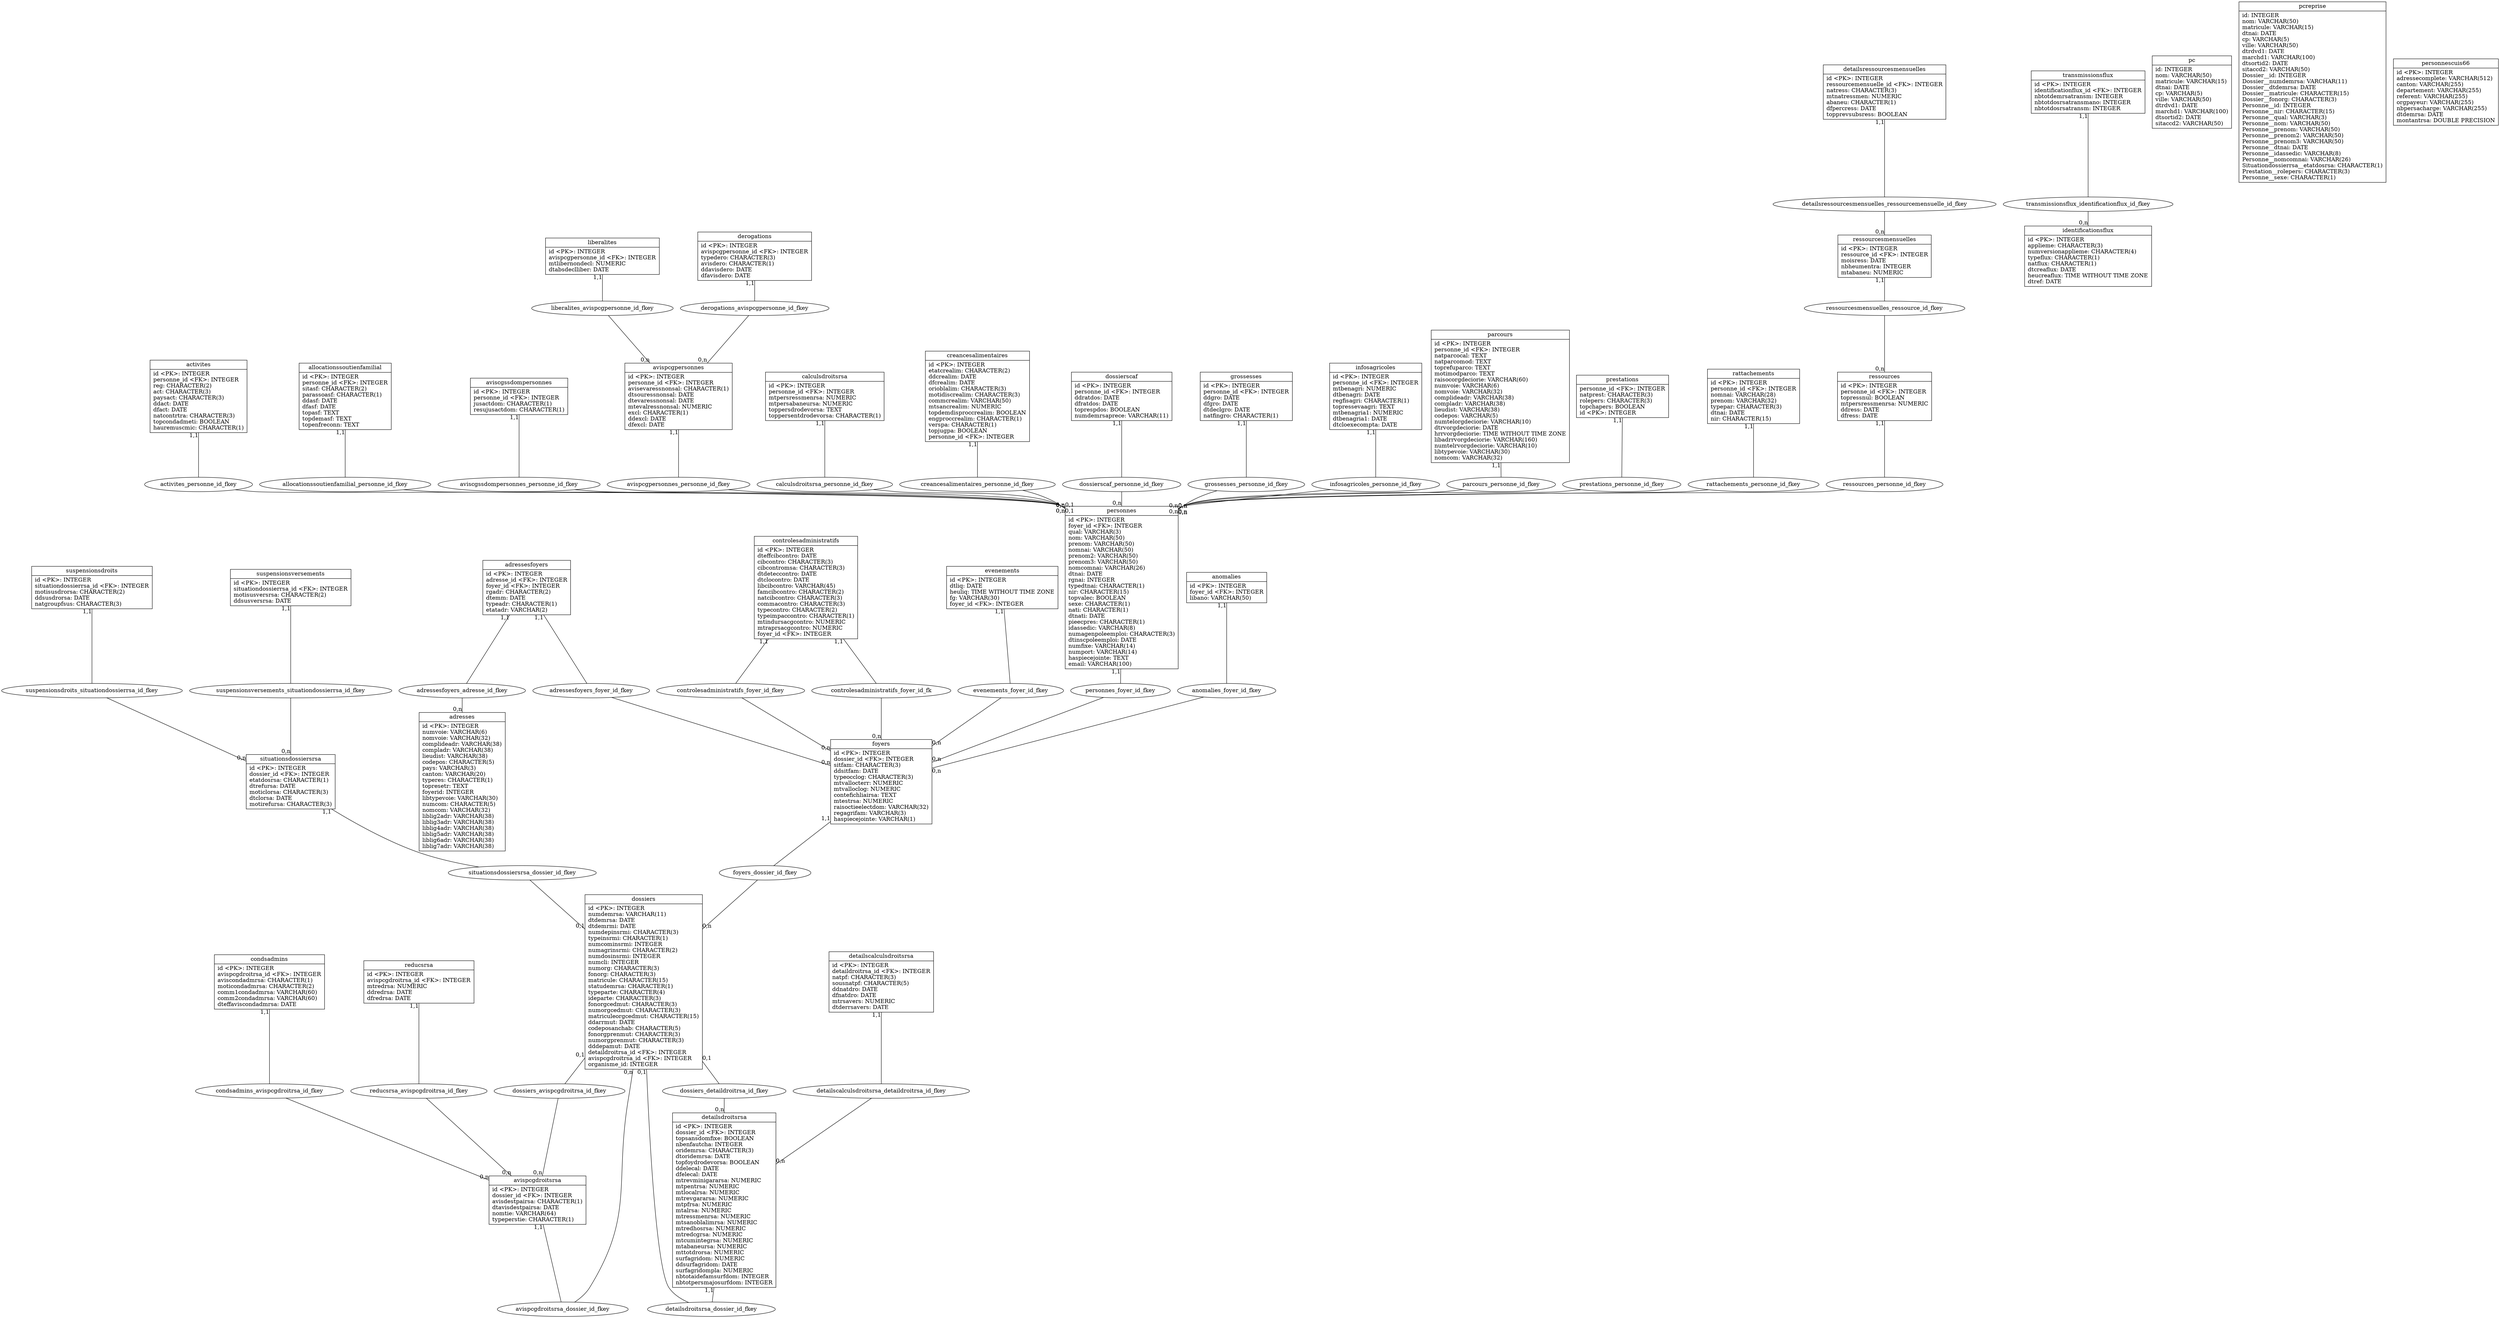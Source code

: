 digraph G {
	"activites" [label="{activites|id &lt;PK&gt;: INTEGER\lpersonne_id &lt;FK&gt;: INTEGER\lreg: CHARACTER(2)\lact: CHARACTER(3)\lpaysact: CHARACTER(3)\lddact: DATE\ldfact: DATE\lnatcontrtra: CHARACTER(3)\ltopcondadmeti: BOOLEAN\lhauremuscmic: CHARACTER(1)\l}", shape=record];
	"adresses" [label="{adresses|id &lt;PK&gt;: INTEGER\lnumvoie: VARCHAR(6)\lnomvoie: VARCHAR(32)\lcomplideadr: VARCHAR(38)\lcompladr: VARCHAR(38)\llieudist: VARCHAR(38)\lcodepos: CHARACTER(5)\lpays: VARCHAR(3)\lcanton: VARCHAR(20)\ltyperes: CHARACTER(1)\ltopresetr: TEXT\lfoyerid: INTEGER\llibtypevoie: VARCHAR(30)\lnumcom: CHARACTER(5)\lnomcom: VARCHAR(32)\lliblig2adr: VARCHAR(38)\lliblig3adr: VARCHAR(38)\lliblig4adr: VARCHAR(38)\lliblig5adr: VARCHAR(38)\lliblig6adr: VARCHAR(38)\lliblig7adr: VARCHAR(38)\l}", shape=record];
	"adressesfoyers" [label="{adressesfoyers|id &lt;PK&gt;: INTEGER\ladresse_id &lt;FK&gt;: INTEGER\lfoyer_id &lt;FK&gt;: INTEGER\lrgadr: CHARACTER(2)\ldtemm: DATE\ltypeadr: CHARACTER(1)\letatadr: VARCHAR(2)\l}", shape=record];
	"allocationssoutienfamilial" [label="{allocationssoutienfamilial|id &lt;PK&gt;: INTEGER\lpersonne_id &lt;FK&gt;: INTEGER\lsitasf: CHARACTER(2)\lparassoasf: CHARACTER(1)\lddasf: DATE\ldfasf: DATE\ltopasf: TEXT\ltopdemasf: TEXT\ltopenfreconn: TEXT\l}", shape=record];
	"anomalies" [label="{anomalies|id &lt;PK&gt;: INTEGER\lfoyer_id &lt;FK&gt;: INTEGER\llibano: VARCHAR(50)\l}", shape=record];
	"aviscgssdompersonnes" [label="{aviscgssdompersonnes|id &lt;PK&gt;: INTEGER\lpersonne_id &lt;FK&gt;: INTEGER\ljusactdom: CHARACTER(1)\lresujusactdom: CHARACTER(1)\l}", shape=record];
	"avispcgdroitsrsa" [label="{avispcgdroitsrsa|id &lt;PK&gt;: INTEGER\ldossier_id &lt;FK&gt;: INTEGER\lavisdestpairsa: CHARACTER(1)\ldtavisdestpairsa: DATE\lnomtie: VARCHAR(64)\ltypeperstie: CHARACTER(1)\l}", shape=record];
	"avispcgpersonnes" [label="{avispcgpersonnes|id &lt;PK&gt;: INTEGER\lpersonne_id &lt;FK&gt;: INTEGER\lavisevaressnonsal: CHARACTER(1)\ldtsouressnonsal: DATE\ldtevaressnonsal: DATE\lmtevalressnonsal: NUMERIC\lexcl: CHARACTER(1)\lddexcl: DATE\ldfexcl: DATE\l}", shape=record];
	"calculsdroitsrsa" [label="{calculsdroitsrsa|id &lt;PK&gt;: INTEGER\lpersonne_id &lt;FK&gt;: INTEGER\lmtpersressmenrsa: NUMERIC\lmtpersabaneursa: NUMERIC\ltoppersdrodevorsa: TEXT\ltoppersentdrodevorsa: CHARACTER(1)\l}", shape=record];
	"condsadmins" [label="{condsadmins|id &lt;PK&gt;: INTEGER\lavispcgdroitrsa_id &lt;FK&gt;: INTEGER\laviscondadmrsa: CHARACTER(1)\lmoticondadmrsa: CHARACTER(2)\lcomm1condadmrsa: VARCHAR(60)\lcomm2condadmrsa: VARCHAR(60)\ldteffaviscondadmrsa: DATE\l}", shape=record];
	"controlesadministratifs" [label="{controlesadministratifs|id &lt;PK&gt;: INTEGER\ldteffcibcontro: DATE\lcibcontro: CHARACTER(3)\lcibcontromsa: CHARACTER(3)\ldtdeteccontro: DATE\ldtclocontro: DATE\llibcibcontro: VARCHAR(45)\lfamcibcontro: CHARACTER(2)\lnatcibcontro: CHARACTER(3)\lcommacontro: CHARACTER(3)\ltypecontro: CHARACTER(2)\ltypeimpaccontro: CHARACTER(1)\lmtindursacgcontro: NUMERIC\lmtraprsacgcontro: NUMERIC\lfoyer_id &lt;FK&gt;: INTEGER\l}", shape=record];
	"creancesalimentaires" [label="{creancesalimentaires|id &lt;PK&gt;: INTEGER\letatcrealim: CHARACTER(2)\lddcrealim: DATE\ldfcrealim: DATE\lorioblalim: CHARACTER(3)\lmotidiscrealim: CHARACTER(3)\lcommcrealim: VARCHAR(50)\lmtsancrealim: NUMERIC\ltopdemdisproccrealim: BOOLEAN\lengproccrealim: CHARACTER(1)\lverspa: CHARACTER(1)\ltopjugpa: BOOLEAN\lpersonne_id &lt;FK&gt;: INTEGER\l}", shape=record];
	"derogations" [label="{derogations|id &lt;PK&gt;: INTEGER\lavispcgpersonne_id &lt;FK&gt;: INTEGER\ltypedero: CHARACTER(3)\lavisdero: CHARACTER(1)\lddavisdero: DATE\ldfavisdero: DATE\l}", shape=record];
	"detailscalculsdroitsrsa" [label="{detailscalculsdroitsrsa|id &lt;PK&gt;: INTEGER\ldetaildroitrsa_id &lt;FK&gt;: INTEGER\lnatpf: CHARACTER(3)\lsousnatpf: CHARACTER(5)\lddnatdro: DATE\ldfnatdro: DATE\lmtrsavers: NUMERIC\ldtderrsavers: DATE\l}", shape=record];
	"detailsdroitsrsa" [label="{detailsdroitsrsa|id &lt;PK&gt;: INTEGER\ldossier_id &lt;FK&gt;: INTEGER\ltopsansdomfixe: BOOLEAN\lnbenfautcha: INTEGER\loridemrsa: CHARACTER(3)\ldtoridemrsa: DATE\ltopfoydrodevorsa: BOOLEAN\lddelecal: DATE\ldfelecal: DATE\lmtrevminigararsa: NUMERIC\lmtpentrsa: NUMERIC\lmtlocalrsa: NUMERIC\lmtrevgararsa: NUMERIC\lmtpfrsa: NUMERIC\lmtalrsa: NUMERIC\lmtressmenrsa: NUMERIC\lmtsanoblalimrsa: NUMERIC\lmtredhosrsa: NUMERIC\lmtredcgrsa: NUMERIC\lmtcumintegrsa: NUMERIC\lmtabaneursa: NUMERIC\lmttotdrorsa: NUMERIC\lsurfagridom: NUMERIC\lddsurfagridom: DATE\lsurfagridompla: NUMERIC\lnbtotaidefamsurfdom: INTEGER\lnbtotpersmajosurfdom: INTEGER\l}", shape=record];
	"detailsressourcesmensuelles" [label="{detailsressourcesmensuelles|id &lt;PK&gt;: INTEGER\lressourcemensuelle_id &lt;FK&gt;: INTEGER\lnatress: CHARACTER(3)\lmtnatressmen: NUMERIC\labaneu: CHARACTER(1)\ldfpercress: DATE\ltopprevsubsress: BOOLEAN\l}", shape=record];
	"dossiers" [label="{dossiers|id &lt;PK&gt;: INTEGER\lnumdemrsa: VARCHAR(11)\ldtdemrsa: DATE\ldtdemrmi: DATE\lnumdepinsrmi: CHARACTER(3)\ltypeinsrmi: CHARACTER(1)\lnumcominsrmi: INTEGER\lnumagrinsrmi: CHARACTER(2)\lnumdosinsrmi: INTEGER\lnumcli: INTEGER\lnumorg: CHARACTER(3)\lfonorg: CHARACTER(3)\lmatricule: CHARACTER(15)\lstatudemrsa: CHARACTER(1)\ltypeparte: CHARACTER(4)\lideparte: CHARACTER(3)\lfonorgcedmut: CHARACTER(3)\lnumorgcedmut: CHARACTER(3)\lmatriculeorgcedmut: CHARACTER(15)\lddarrmut: DATE\lcodeposanchab: CHARACTER(5)\lfonorgprenmut: CHARACTER(3)\lnumorgprenmut: CHARACTER(3)\ldddepamut: DATE\ldetaildroitrsa_id &lt;FK&gt;: INTEGER\lavispcgdroitrsa_id &lt;FK&gt;: INTEGER\lorganisme_id: INTEGER\l}", shape=record];
	"dossierscaf" [label="{dossierscaf|id &lt;PK&gt;: INTEGER\lpersonne_id &lt;FK&gt;: INTEGER\lddratdos: DATE\ldfratdos: DATE\ltoprespdos: BOOLEAN\lnumdemrsaprece: VARCHAR(11)\l}", shape=record];
	"evenements" [label="{evenements|id &lt;PK&gt;: INTEGER\ldtliq: DATE\lheuliq: TIME WITHOUT TIME ZONE\lfg: VARCHAR(30)\lfoyer_id &lt;FK&gt;: INTEGER\l}", shape=record];
	"foyers" [label="{foyers|id &lt;PK&gt;: INTEGER\ldossier_id &lt;FK&gt;: INTEGER\lsitfam: CHARACTER(3)\lddsitfam: DATE\ltypeocclog: CHARACTER(3)\lmtvallocterr: NUMERIC\lmtvalloclog: NUMERIC\lcontefichliairsa: TEXT\lmtestrsa: NUMERIC\lraisoctieelectdom: VARCHAR(32)\lregagrifam: VARCHAR(3)\lhaspiecejointe: VARCHAR(1)\l}", shape=record];
	"grossesses" [label="{grossesses|id &lt;PK&gt;: INTEGER\lpersonne_id &lt;FK&gt;: INTEGER\lddgro: DATE\ldfgro: DATE\ldtdeclgro: DATE\lnatfingro: CHARACTER(1)\l}", shape=record];
	"identificationsflux" [label="{identificationsflux|id &lt;PK&gt;: INTEGER\lapplieme: CHARACTER(3)\lnumversionapplieme: CHARACTER(4)\ltypeflux: CHARACTER(1)\lnatflux: CHARACTER(1)\ldtcreaflux: DATE\lheucreaflux: TIME WITHOUT TIME ZONE\ldtref: DATE\l}", shape=record];
	"infosagricoles" [label="{infosagricoles|id &lt;PK&gt;: INTEGER\lpersonne_id &lt;FK&gt;: INTEGER\lmtbenagri: NUMERIC\ldtbenagri: DATE\lregfisagri: CHARACTER(1)\ltopressevaagri: TEXT\lmtbenagria1: NUMERIC\ldtbenagria1: DATE\ldtcloexecompta: DATE\l}", shape=record];
	"liberalites" [label="{liberalites|id &lt;PK&gt;: INTEGER\lavispcgpersonne_id &lt;FK&gt;: INTEGER\lmtlibernondecl: NUMERIC\ldtabsdeclliber: DATE\l}", shape=record];
	"parcours" [label="{parcours|id &lt;PK&gt;: INTEGER\lpersonne_id &lt;FK&gt;: INTEGER\lnatparcocal: TEXT\lnatparcomod: TEXT\ltoprefuparco: TEXT\lmotimodparco: TEXT\lraisocorgdeciorie: VARCHAR(60)\lnumvoie: VARCHAR(6)\lnomvoie: VARCHAR(32)\lcomplideadr: VARCHAR(38)\lcompladr: VARCHAR(38)\llieudist: VARCHAR(38)\lcodepos: VARCHAR(5)\lnumtelorgdeciorie: VARCHAR(10)\ldtrvorgdeciorie: DATE\lhrrvorgdeciorie: TIME WITHOUT TIME ZONE\llibadrrvorgdeciorie: VARCHAR(160)\lnumtelrvorgdeciorie: VARCHAR(10)\llibtypevoie: VARCHAR(30)\lnomcom: VARCHAR(32)\l}", shape=record];
	"pc" [label="{pc|id: INTEGER\lnom: VARCHAR(50)\lmatricule: VARCHAR(15)\ldtnai: DATE\lcp: VARCHAR(5)\lville: VARCHAR(50)\ldtrdvd1: DATE\lmarchd1: VARCHAR(100)\ldtsortid2: DATE\lsitaccd2: VARCHAR(50)\l}", shape=record];
	"pcreprise" [label="{pcreprise|id: INTEGER\lnom: VARCHAR(50)\lmatricule: VARCHAR(15)\ldtnai: DATE\lcp: VARCHAR(5)\lville: VARCHAR(50)\ldtrdvd1: DATE\lmarchd1: VARCHAR(100)\ldtsortid2: DATE\lsitaccd2: VARCHAR(50)\lDossier__id: INTEGER\lDossier__numdemrsa: VARCHAR(11)\lDossier__dtdemrsa: DATE\lDossier__matricule: CHARACTER(15)\lDossier__fonorg: CHARACTER(3)\lPersonne__id: INTEGER\lPersonne__nir: CHARACTER(15)\lPersonne__qual: VARCHAR(3)\lPersonne__nom: VARCHAR(50)\lPersonne__prenom: VARCHAR(50)\lPersonne__prenom2: VARCHAR(50)\lPersonne__prenom3: VARCHAR(50)\lPersonne__dtnai: DATE\lPersonne__idassedic: VARCHAR(8)\lPersonne__nomcomnai: VARCHAR(26)\lSituationdossierrsa__etatdosrsa: CHARACTER(1)\lPrestation__rolepers: CHARACTER(3)\lPersonne__sexe: CHARACTER(1)\l}", shape=record];
	"personnes" [label="{personnes|id &lt;PK&gt;: INTEGER\lfoyer_id &lt;FK&gt;: INTEGER\lqual: VARCHAR(3)\lnom: VARCHAR(50)\lprenom: VARCHAR(50)\lnomnai: VARCHAR(50)\lprenom2: VARCHAR(50)\lprenom3: VARCHAR(50)\lnomcomnai: VARCHAR(26)\ldtnai: DATE\lrgnai: INTEGER\ltypedtnai: CHARACTER(1)\lnir: CHARACTER(15)\ltopvalec: BOOLEAN\lsexe: CHARACTER(1)\lnati: CHARACTER(1)\ldtnati: DATE\lpieecpres: CHARACTER(1)\lidassedic: VARCHAR(8)\lnumagenpoleemploi: CHARACTER(3)\ldtinscpoleemploi: DATE\lnumfixe: VARCHAR(14)\lnumport: VARCHAR(14)\lhaspiecejointe: TEXT\lemail: VARCHAR(100)\l}", shape=record];
	"personnescuis66" [label="{personnescuis66|id &lt;PK&gt;: INTEGER\ladressecomplete: VARCHAR(512)\lcanton: VARCHAR(255)\ldepartement: VARCHAR(255)\lreferent: VARCHAR(255)\lorgpayeur: VARCHAR(255)\lnbpersacharge: VARCHAR(255)\ldtdemrsa: DATE\lmontantrsa: DOUBLE PRECISION\l}", shape=record];
	"prestations" [label="{prestations|personne_id &lt;FK&gt;: INTEGER\lnatprest: CHARACTER(3)\lrolepers: CHARACTER(3)\ltopchapers: BOOLEAN\lid &lt;PK&gt;: INTEGER\l}", shape=record];
	"rattachements" [label="{rattachements|id &lt;PK&gt;: INTEGER\lpersonne_id &lt;FK&gt;: INTEGER\lnomnai: VARCHAR(28)\lprenom: VARCHAR(32)\ltypepar: CHARACTER(3)\ldtnai: DATE\lnir: CHARACTER(15)\l}", shape=record];
	"reducsrsa" [label="{reducsrsa|id &lt;PK&gt;: INTEGER\lavispcgdroitrsa_id &lt;FK&gt;: INTEGER\lmtredrsa: NUMERIC\lddredrsa: DATE\ldfredrsa: DATE\l}", shape=record];
	"ressources" [label="{ressources|id &lt;PK&gt;: INTEGER\lpersonne_id &lt;FK&gt;: INTEGER\ltopressnul: BOOLEAN\lmtpersressmenrsa: NUMERIC\lddress: DATE\ldfress: DATE\l}", shape=record];
	"ressourcesmensuelles" [label="{ressourcesmensuelles|id &lt;PK&gt;: INTEGER\lressource_id &lt;FK&gt;: INTEGER\lmoisress: DATE\lnbheumentra: INTEGER\lmtabaneu: NUMERIC\l}", shape=record];
	"situationsdossiersrsa" [label="{situationsdossiersrsa|id &lt;PK&gt;: INTEGER\ldossier_id &lt;FK&gt;: INTEGER\letatdosrsa: CHARACTER(1)\ldtrefursa: DATE\lmoticlorsa: CHARACTER(3)\ldtclorsa: DATE\lmotirefursa: CHARACTER(3)\l}", shape=record];
	"suspensionsdroits" [label="{suspensionsdroits|id &lt;PK&gt;: INTEGER\lsituationdossierrsa_id &lt;FK&gt;: INTEGER\lmotisusdrorsa: CHARACTER(2)\lddsusdrorsa: DATE\lnatgroupfsus: CHARACTER(3)\l}", shape=record];
	"suspensionsversements" [label="{suspensionsversements|id &lt;PK&gt;: INTEGER\lsituationdossierrsa_id &lt;FK&gt;: INTEGER\lmotisusversrsa: CHARACTER(2)\lddsusversrsa: DATE\l}", shape=record];
	"transmissionsflux" [label="{transmissionsflux|id &lt;PK&gt;: INTEGER\lidentificationflux_id &lt;FK&gt;: INTEGER\lnbtotdemrsatransm: INTEGER\lnbtotdosrsatransmano: INTEGER\lnbtotdosrsatransm: INTEGER\l}", shape=record];
	"activites_personne_id_fkey" [label="activites_personne_id_fkey", shape=ellipse];
	"activites" -> "activites_personne_id_fkey" [dir="forward", taillabel="1,1", headlabel="", arrowhead="none"];
	"activites_personne_id_fkey" -> "personnes" [dir="forward", taillabel="", headlabel="0,n", arrowhead="none"];
	"adressesfoyers_adresse_id_fkey" [label="adressesfoyers_adresse_id_fkey", shape=ellipse];
	"adressesfoyers" -> "adressesfoyers_adresse_id_fkey" [dir="forward", taillabel="1,1", headlabel="", arrowhead="none"];
	"adressesfoyers_adresse_id_fkey" -> "adresses" [dir="forward", taillabel="", headlabel="0,n", arrowhead="none"];
	"adressesfoyers_foyer_id_fkey" [label="adressesfoyers_foyer_id_fkey", shape=ellipse];
	"adressesfoyers" -> "adressesfoyers_foyer_id_fkey" [dir="forward", taillabel="1,1", headlabel="", arrowhead="none"];
	"adressesfoyers_foyer_id_fkey" -> "foyers" [dir="forward", taillabel="", headlabel="0,n", arrowhead="none"];
	"allocationssoutienfamilial_personne_id_fkey" [label="allocationssoutienfamilial_personne_id_fkey", shape=ellipse];
	"allocationssoutienfamilial" -> "allocationssoutienfamilial_personne_id_fkey" [dir="forward", taillabel="1,1", headlabel="", arrowhead="none"];
	"allocationssoutienfamilial_personne_id_fkey" -> "personnes" [dir="forward", taillabel="", headlabel="0,n", arrowhead="none"];
	"anomalies_foyer_id_fkey" [label="anomalies_foyer_id_fkey", shape=ellipse];
	"anomalies" -> "anomalies_foyer_id_fkey" [dir="forward", taillabel="1,1", headlabel="", arrowhead="none"];
	"anomalies_foyer_id_fkey" -> "foyers" [dir="forward", taillabel="", headlabel="0,n", arrowhead="none"];
	"aviscgssdompersonnes_personne_id_fkey" [label="aviscgssdompersonnes_personne_id_fkey", shape=ellipse];
	"aviscgssdompersonnes" -> "aviscgssdompersonnes_personne_id_fkey" [dir="forward", taillabel="1,1", headlabel="", arrowhead="none"];
	"aviscgssdompersonnes_personne_id_fkey" -> "personnes" [dir="forward", taillabel="", headlabel="0,1", arrowhead="none"];
	"avispcgdroitsrsa_dossier_id_fkey" [label="avispcgdroitsrsa_dossier_id_fkey", shape=ellipse];
	"avispcgdroitsrsa" -> "avispcgdroitsrsa_dossier_id_fkey" [dir="forward", taillabel="1,1", headlabel="", arrowhead="none"];
	"avispcgdroitsrsa_dossier_id_fkey" -> "dossiers" [dir="forward", taillabel="", headlabel="0,n", arrowhead="none"];
	"avispcgpersonnes_personne_id_fkey" [label="avispcgpersonnes_personne_id_fkey", shape=ellipse];
	"avispcgpersonnes" -> "avispcgpersonnes_personne_id_fkey" [dir="forward", taillabel="1,1", headlabel="", arrowhead="none"];
	"avispcgpersonnes_personne_id_fkey" -> "personnes" [dir="forward", taillabel="", headlabel="0,n", arrowhead="none"];
	"calculsdroitsrsa_personne_id_fkey" [label="calculsdroitsrsa_personne_id_fkey", shape=ellipse];
	"calculsdroitsrsa" -> "calculsdroitsrsa_personne_id_fkey" [dir="forward", taillabel="1,1", headlabel="", arrowhead="none"];
	"calculsdroitsrsa_personne_id_fkey" -> "personnes" [dir="forward", taillabel="", headlabel="0,1", arrowhead="none"];
	"condsadmins_avispcgdroitrsa_id_fkey" [label="condsadmins_avispcgdroitrsa_id_fkey", shape=ellipse];
	"condsadmins" -> "condsadmins_avispcgdroitrsa_id_fkey" [dir="forward", taillabel="1,1", headlabel="", arrowhead="none"];
	"condsadmins_avispcgdroitrsa_id_fkey" -> "avispcgdroitsrsa" [dir="forward", taillabel="", headlabel="0,n", arrowhead="none"];
	"controlesadministratifs_foyer_id_fk" [label="controlesadministratifs_foyer_id_fk", shape=ellipse];
	"controlesadministratifs" -> "controlesadministratifs_foyer_id_fk" [dir="forward", taillabel="1,1", headlabel="", arrowhead="none"];
	"controlesadministratifs_foyer_id_fk" -> "foyers" [dir="forward", taillabel="", headlabel="0,n", arrowhead="none"];
	"controlesadministratifs_foyer_id_fkey" [label="controlesadministratifs_foyer_id_fkey", shape=ellipse];
	"controlesadministratifs" -> "controlesadministratifs_foyer_id_fkey" [dir="forward", taillabel="1,1", headlabel="", arrowhead="none"];
	"controlesadministratifs_foyer_id_fkey" -> "foyers" [dir="forward", taillabel="", headlabel="0,n", arrowhead="none"];
	"creancesalimentaires_personne_id_fkey" [label="creancesalimentaires_personne_id_fkey", shape=ellipse];
	"creancesalimentaires" -> "creancesalimentaires_personne_id_fkey" [dir="forward", taillabel="1,1", headlabel="", arrowhead="none"];
	"creancesalimentaires_personne_id_fkey" -> "personnes" [dir="forward", taillabel="", headlabel="0,n", arrowhead="none"];
	"derogations_avispcgpersonne_id_fkey" [label="derogations_avispcgpersonne_id_fkey", shape=ellipse];
	"derogations" -> "derogations_avispcgpersonne_id_fkey" [dir="forward", taillabel="1,1", headlabel="", arrowhead="none"];
	"derogations_avispcgpersonne_id_fkey" -> "avispcgpersonnes" [dir="forward", taillabel="", headlabel="0,n", arrowhead="none"];
	"detailscalculsdroitsrsa_detaildroitrsa_id_fkey" [label="detailscalculsdroitsrsa_detaildroitrsa_id_fkey", shape=ellipse];
	"detailscalculsdroitsrsa" -> "detailscalculsdroitsrsa_detaildroitrsa_id_fkey" [dir="forward", taillabel="1,1", headlabel="", arrowhead="none"];
	"detailscalculsdroitsrsa_detaildroitrsa_id_fkey" -> "detailsdroitsrsa" [dir="forward", taillabel="", headlabel="0,n", arrowhead="none"];
	"detailsdroitsrsa_dossier_id_fkey" [label="detailsdroitsrsa_dossier_id_fkey", shape=ellipse];
	"detailsdroitsrsa" -> "detailsdroitsrsa_dossier_id_fkey" [dir="forward", taillabel="1,1", headlabel="", arrowhead="none"];
	"detailsdroitsrsa_dossier_id_fkey" -> "dossiers" [dir="forward", taillabel="", headlabel="0,1", arrowhead="none"];
	"detailsressourcesmensuelles_ressourcemensuelle_id_fkey" [label="detailsressourcesmensuelles_ressourcemensuelle_id_fkey", shape=ellipse];
	"detailsressourcesmensuelles" -> "detailsressourcesmensuelles_ressourcemensuelle_id_fkey" [dir="forward", taillabel="1,1", headlabel="", arrowhead="none"];
	"detailsressourcesmensuelles_ressourcemensuelle_id_fkey" -> "ressourcesmensuelles" [dir="forward", taillabel="", headlabel="0,n", arrowhead="none"];
	"dossiers_avispcgdroitrsa_id_fkey" [label="dossiers_avispcgdroitrsa_id_fkey", shape=ellipse];
	"dossiers" -> "dossiers_avispcgdroitrsa_id_fkey" [dir="forward", taillabel="0,1", headlabel="", arrowhead="none"];
	"dossiers_avispcgdroitrsa_id_fkey" -> "avispcgdroitsrsa" [dir="forward", taillabel="", headlabel="0,n", arrowhead="none"];
	"dossiers_detaildroitrsa_id_fkey" [label="dossiers_detaildroitrsa_id_fkey", shape=ellipse];
	"dossiers" -> "dossiers_detaildroitrsa_id_fkey" [dir="forward", taillabel="0,1", headlabel="", arrowhead="none"];
	"dossiers_detaildroitrsa_id_fkey" -> "detailsdroitsrsa" [dir="forward", taillabel="", headlabel="0,n", arrowhead="none"];
	"dossierscaf_personne_id_fkey" [label="dossierscaf_personne_id_fkey", shape=ellipse];
	"dossierscaf" -> "dossierscaf_personne_id_fkey" [dir="forward", taillabel="1,1", headlabel="", arrowhead="none"];
	"dossierscaf_personne_id_fkey" -> "personnes" [dir="forward", taillabel="", headlabel="0,n", arrowhead="none"];
	"evenements_foyer_id_fkey" [label="evenements_foyer_id_fkey", shape=ellipse];
	"evenements" -> "evenements_foyer_id_fkey" [dir="forward", taillabel="1,1", headlabel="", arrowhead="none"];
	"evenements_foyer_id_fkey" -> "foyers" [dir="forward", taillabel="", headlabel="0,n", arrowhead="none"];
	"foyers_dossier_id_fkey" [label="foyers_dossier_id_fkey", shape=ellipse];
	"foyers" -> "foyers_dossier_id_fkey" [dir="forward", taillabel="1,1", headlabel="", arrowhead="none"];
	"foyers_dossier_id_fkey" -> "dossiers" [dir="forward", taillabel="", headlabel="0,n", arrowhead="none"];
	"grossesses_personne_id_fkey" [label="grossesses_personne_id_fkey", shape=ellipse];
	"grossesses" -> "grossesses_personne_id_fkey" [dir="forward", taillabel="1,1", headlabel="", arrowhead="none"];
	"grossesses_personne_id_fkey" -> "personnes" [dir="forward", taillabel="", headlabel="0,n", arrowhead="none"];
	"infosagricoles_personne_id_fkey" [label="infosagricoles_personne_id_fkey", shape=ellipse];
	"infosagricoles" -> "infosagricoles_personne_id_fkey" [dir="forward", taillabel="1,1", headlabel="", arrowhead="none"];
	"infosagricoles_personne_id_fkey" -> "personnes" [dir="forward", taillabel="", headlabel="0,n", arrowhead="none"];
	"liberalites_avispcgpersonne_id_fkey" [label="liberalites_avispcgpersonne_id_fkey", shape=ellipse];
	"liberalites" -> "liberalites_avispcgpersonne_id_fkey" [dir="forward", taillabel="1,1", headlabel="", arrowhead="none"];
	"liberalites_avispcgpersonne_id_fkey" -> "avispcgpersonnes" [dir="forward", taillabel="", headlabel="0,n", arrowhead="none"];
	"parcours_personne_id_fkey" [label="parcours_personne_id_fkey", shape=ellipse];
	"parcours" -> "parcours_personne_id_fkey" [dir="forward", taillabel="1,1", headlabel="", arrowhead="none"];
	"parcours_personne_id_fkey" -> "personnes" [dir="forward", taillabel="", headlabel="0,n", arrowhead="none"];
	"personnes_foyer_id_fkey" [label="personnes_foyer_id_fkey", shape=ellipse];
	"personnes" -> "personnes_foyer_id_fkey" [dir="forward", taillabel="1,1", headlabel="", arrowhead="none"];
	"personnes_foyer_id_fkey" -> "foyers" [dir="forward", taillabel="", headlabel="0,n", arrowhead="none"];
	"prestations_personne_id_fkey" [label="prestations_personne_id_fkey", shape=ellipse];
	"prestations" -> "prestations_personne_id_fkey" [dir="forward", taillabel="1,1", headlabel="", arrowhead="none"];
	"prestations_personne_id_fkey" -> "personnes" [dir="forward", taillabel="", headlabel="0,n", arrowhead="none"];
	"rattachements_personne_id_fkey" [label="rattachements_personne_id_fkey", shape=ellipse];
	"rattachements" -> "rattachements_personne_id_fkey" [dir="forward", taillabel="1,1", headlabel="", arrowhead="none"];
	"rattachements_personne_id_fkey" -> "personnes" [dir="forward", taillabel="", headlabel="0,n", arrowhead="none"];
	"reducsrsa_avispcgdroitrsa_id_fkey" [label="reducsrsa_avispcgdroitrsa_id_fkey", shape=ellipse];
	"reducsrsa" -> "reducsrsa_avispcgdroitrsa_id_fkey" [dir="forward", taillabel="1,1", headlabel="", arrowhead="none"];
	"reducsrsa_avispcgdroitrsa_id_fkey" -> "avispcgdroitsrsa" [dir="forward", taillabel="", headlabel="0,n", arrowhead="none"];
	"ressources_personne_id_fkey" [label="ressources_personne_id_fkey", shape=ellipse];
	"ressources" -> "ressources_personne_id_fkey" [dir="forward", taillabel="1,1", headlabel="", arrowhead="none"];
	"ressources_personne_id_fkey" -> "personnes" [dir="forward", taillabel="", headlabel="0,n", arrowhead="none"];
	"ressourcesmensuelles_ressource_id_fkey" [label="ressourcesmensuelles_ressource_id_fkey", shape=ellipse];
	"ressourcesmensuelles" -> "ressourcesmensuelles_ressource_id_fkey" [dir="forward", taillabel="1,1", headlabel="", arrowhead="none"];
	"ressourcesmensuelles_ressource_id_fkey" -> "ressources" [dir="forward", taillabel="", headlabel="0,n", arrowhead="none"];
	"situationsdossiersrsa_dossier_id_fkey" [label="situationsdossiersrsa_dossier_id_fkey", shape=ellipse];
	"situationsdossiersrsa" -> "situationsdossiersrsa_dossier_id_fkey" [dir="forward", taillabel="1,1", headlabel="", arrowhead="none"];
	"situationsdossiersrsa_dossier_id_fkey" -> "dossiers" [dir="forward", taillabel="", headlabel="0,1", arrowhead="none"];
	"suspensionsdroits_situationdossierrsa_id_fkey" [label="suspensionsdroits_situationdossierrsa_id_fkey", shape=ellipse];
	"suspensionsdroits" -> "suspensionsdroits_situationdossierrsa_id_fkey" [dir="forward", taillabel="1,1", headlabel="", arrowhead="none"];
	"suspensionsdroits_situationdossierrsa_id_fkey" -> "situationsdossiersrsa" [dir="forward", taillabel="", headlabel="0,n", arrowhead="none"];
	"suspensionsversements_situationdossierrsa_id_fkey" [label="suspensionsversements_situationdossierrsa_id_fkey", shape=ellipse];
	"suspensionsversements" -> "suspensionsversements_situationdossierrsa_id_fkey" [dir="forward", taillabel="1,1", headlabel="", arrowhead="none"];
	"suspensionsversements_situationdossierrsa_id_fkey" -> "situationsdossiersrsa" [dir="forward", taillabel="", headlabel="0,n", arrowhead="none"];
	"transmissionsflux_identificationflux_id_fkey" [label="transmissionsflux_identificationflux_id_fkey", shape=ellipse];
	"transmissionsflux" -> "transmissionsflux_identificationflux_id_fkey" [dir="forward", taillabel="1,1", headlabel="", arrowhead="none"];
	"transmissionsflux_identificationflux_id_fkey" -> "identificationsflux" [dir="forward", taillabel="", headlabel="0,n", arrowhead="none"];
}